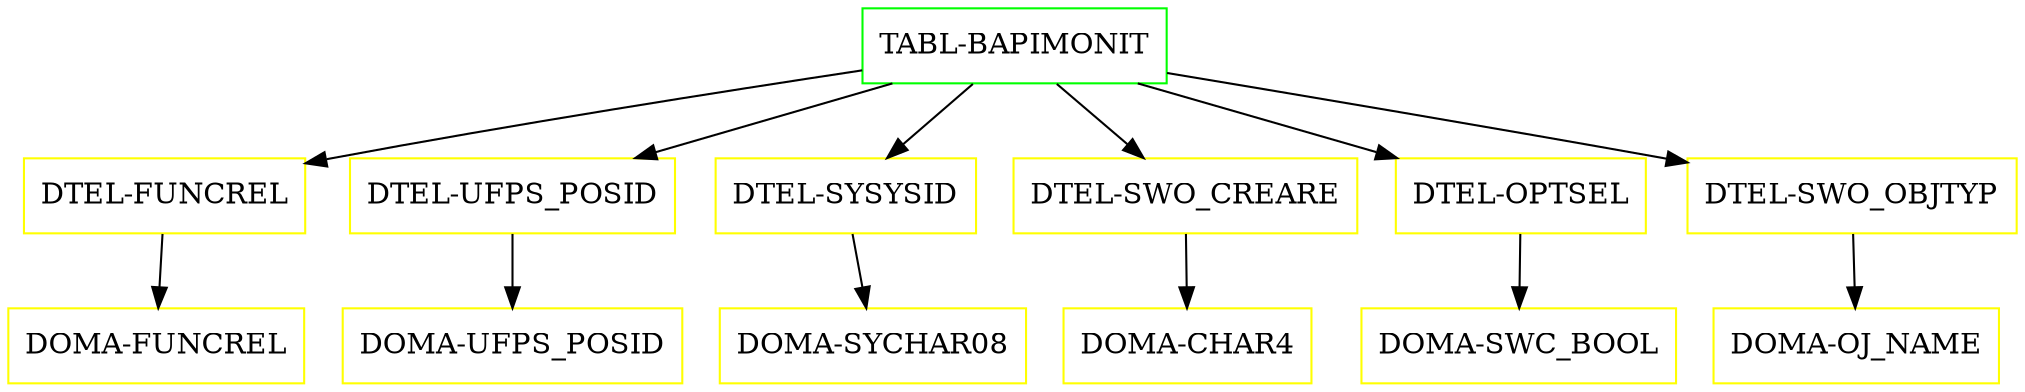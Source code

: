 digraph G {
  "TABL-BAPIMONIT" [shape=box,color=green];
  "DTEL-FUNCREL" [shape=box,color=yellow,URL="./DTEL_FUNCREL.html"];
  "DOMA-FUNCREL" [shape=box,color=yellow,URL="./DOMA_FUNCREL.html"];
  "DTEL-UFPS_POSID" [shape=box,color=yellow,URL="./DTEL_UFPS_POSID.html"];
  "DOMA-UFPS_POSID" [shape=box,color=yellow,URL="./DOMA_UFPS_POSID.html"];
  "DTEL-SYSYSID" [shape=box,color=yellow,URL="./DTEL_SYSYSID.html"];
  "DOMA-SYCHAR08" [shape=box,color=yellow,URL="./DOMA_SYCHAR08.html"];
  "DTEL-SWO_CREARE" [shape=box,color=yellow,URL="./DTEL_SWO_CREARE.html"];
  "DOMA-CHAR4" [shape=box,color=yellow,URL="./DOMA_CHAR4.html"];
  "DTEL-OPTSEL" [shape=box,color=yellow,URL="./DTEL_OPTSEL.html"];
  "DOMA-SWC_BOOL" [shape=box,color=yellow,URL="./DOMA_SWC_BOOL.html"];
  "DTEL-SWO_OBJTYP" [shape=box,color=yellow,URL="./DTEL_SWO_OBJTYP.html"];
  "DOMA-OJ_NAME" [shape=box,color=yellow,URL="./DOMA_OJ_NAME.html"];
  "TABL-BAPIMONIT" -> "DTEL-SWO_OBJTYP";
  "TABL-BAPIMONIT" -> "DTEL-OPTSEL";
  "TABL-BAPIMONIT" -> "DTEL-SWO_CREARE";
  "TABL-BAPIMONIT" -> "DTEL-SYSYSID";
  "TABL-BAPIMONIT" -> "DTEL-UFPS_POSID";
  "TABL-BAPIMONIT" -> "DTEL-FUNCREL";
  "DTEL-FUNCREL" -> "DOMA-FUNCREL";
  "DTEL-UFPS_POSID" -> "DOMA-UFPS_POSID";
  "DTEL-SYSYSID" -> "DOMA-SYCHAR08";
  "DTEL-SWO_CREARE" -> "DOMA-CHAR4";
  "DTEL-OPTSEL" -> "DOMA-SWC_BOOL";
  "DTEL-SWO_OBJTYP" -> "DOMA-OJ_NAME";
}
